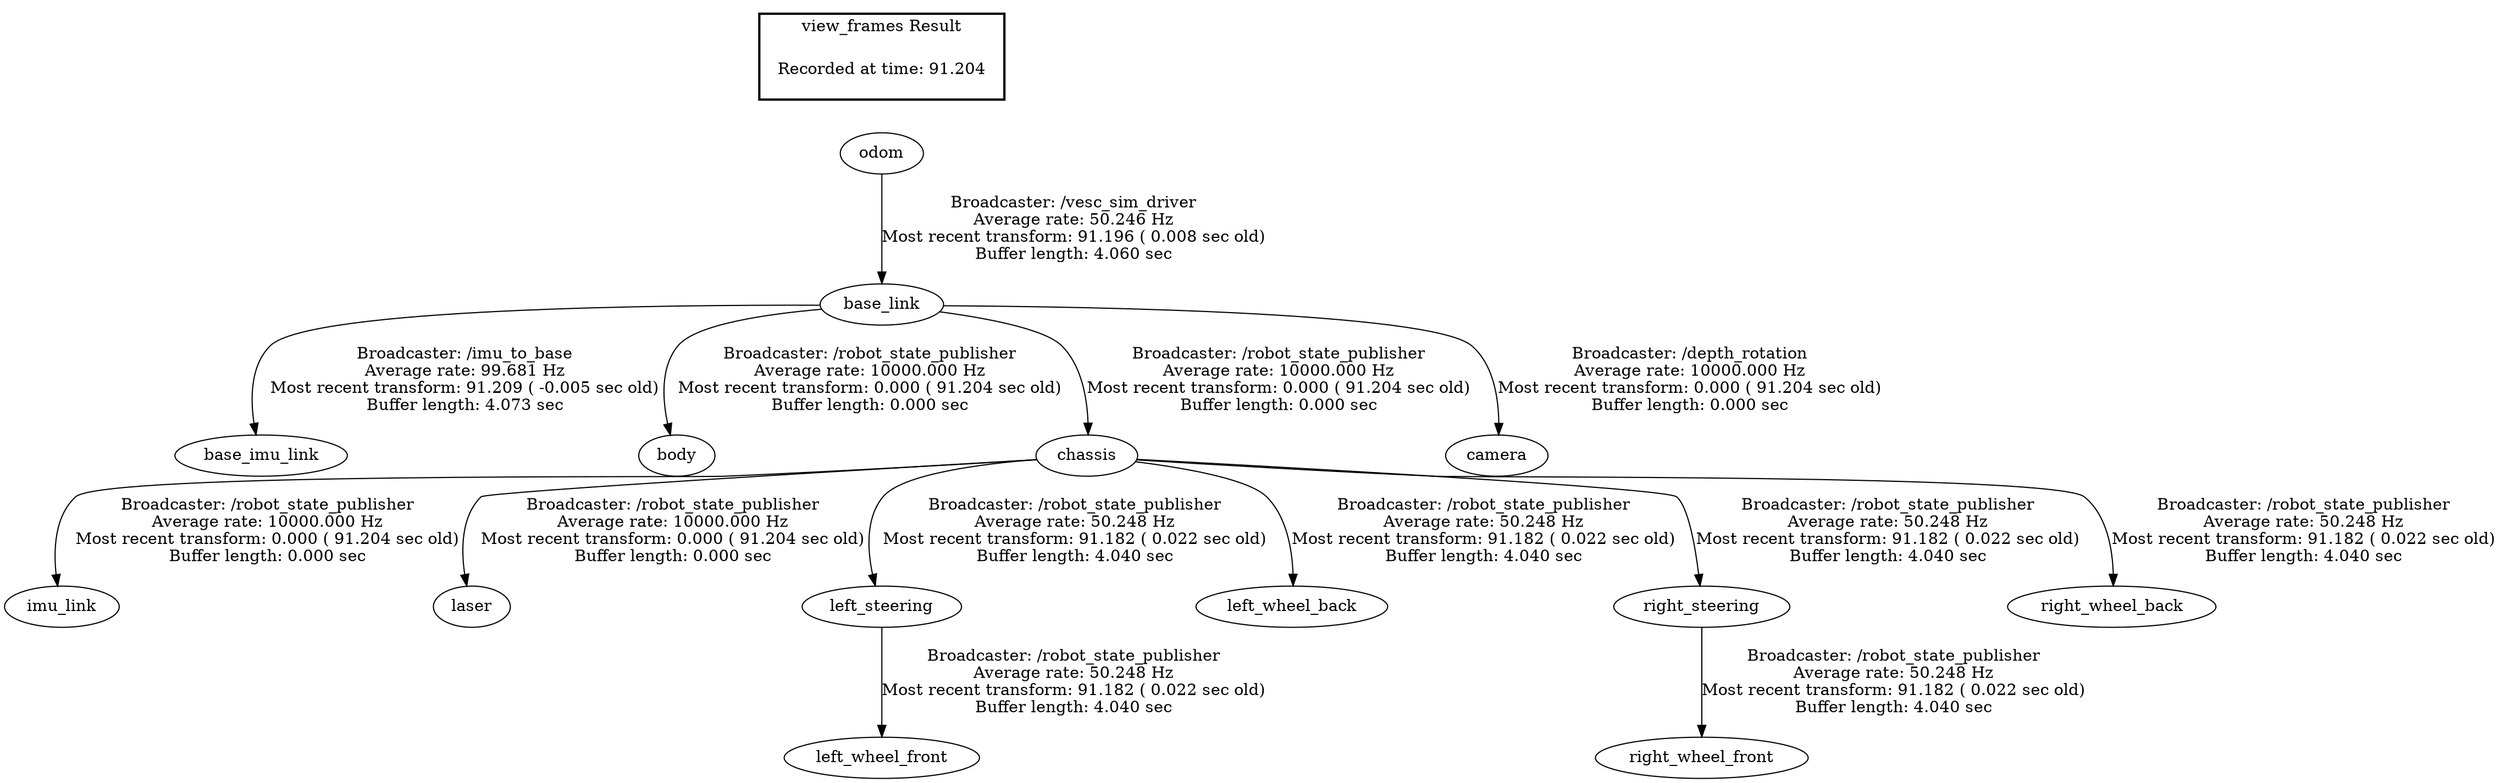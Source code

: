 digraph G {
"base_link" -> "base_imu_link"[label="Broadcaster: /imu_to_base\nAverage rate: 99.681 Hz\nMost recent transform: 91.209 ( -0.005 sec old)\nBuffer length: 4.073 sec\n"];
"odom" -> "base_link"[label="Broadcaster: /vesc_sim_driver\nAverage rate: 50.246 Hz\nMost recent transform: 91.196 ( 0.008 sec old)\nBuffer length: 4.060 sec\n"];
"base_link" -> "body"[label="Broadcaster: /robot_state_publisher\nAverage rate: 10000.000 Hz\nMost recent transform: 0.000 ( 91.204 sec old)\nBuffer length: 0.000 sec\n"];
"base_link" -> "chassis"[label="Broadcaster: /robot_state_publisher\nAverage rate: 10000.000 Hz\nMost recent transform: 0.000 ( 91.204 sec old)\nBuffer length: 0.000 sec\n"];
"base_link" -> "camera"[label="Broadcaster: /depth_rotation\nAverage rate: 10000.000 Hz\nMost recent transform: 0.000 ( 91.204 sec old)\nBuffer length: 0.000 sec\n"];
"chassis" -> "imu_link"[label="Broadcaster: /robot_state_publisher\nAverage rate: 10000.000 Hz\nMost recent transform: 0.000 ( 91.204 sec old)\nBuffer length: 0.000 sec\n"];
"chassis" -> "laser"[label="Broadcaster: /robot_state_publisher\nAverage rate: 10000.000 Hz\nMost recent transform: 0.000 ( 91.204 sec old)\nBuffer length: 0.000 sec\n"];
"chassis" -> "left_steering"[label="Broadcaster: /robot_state_publisher\nAverage rate: 50.248 Hz\nMost recent transform: 91.182 ( 0.022 sec old)\nBuffer length: 4.040 sec\n"];
"chassis" -> "left_wheel_back"[label="Broadcaster: /robot_state_publisher\nAverage rate: 50.248 Hz\nMost recent transform: 91.182 ( 0.022 sec old)\nBuffer length: 4.040 sec\n"];
"left_steering" -> "left_wheel_front"[label="Broadcaster: /robot_state_publisher\nAverage rate: 50.248 Hz\nMost recent transform: 91.182 ( 0.022 sec old)\nBuffer length: 4.040 sec\n"];
"chassis" -> "right_steering"[label="Broadcaster: /robot_state_publisher\nAverage rate: 50.248 Hz\nMost recent transform: 91.182 ( 0.022 sec old)\nBuffer length: 4.040 sec\n"];
"chassis" -> "right_wheel_back"[label="Broadcaster: /robot_state_publisher\nAverage rate: 50.248 Hz\nMost recent transform: 91.182 ( 0.022 sec old)\nBuffer length: 4.040 sec\n"];
"right_steering" -> "right_wheel_front"[label="Broadcaster: /robot_state_publisher\nAverage rate: 50.248 Hz\nMost recent transform: 91.182 ( 0.022 sec old)\nBuffer length: 4.040 sec\n"];
edge [style=invis];
 subgraph cluster_legend { style=bold; color=black; label ="view_frames Result";
"Recorded at time: 91.204"[ shape=plaintext ] ;
 }->"odom";
}